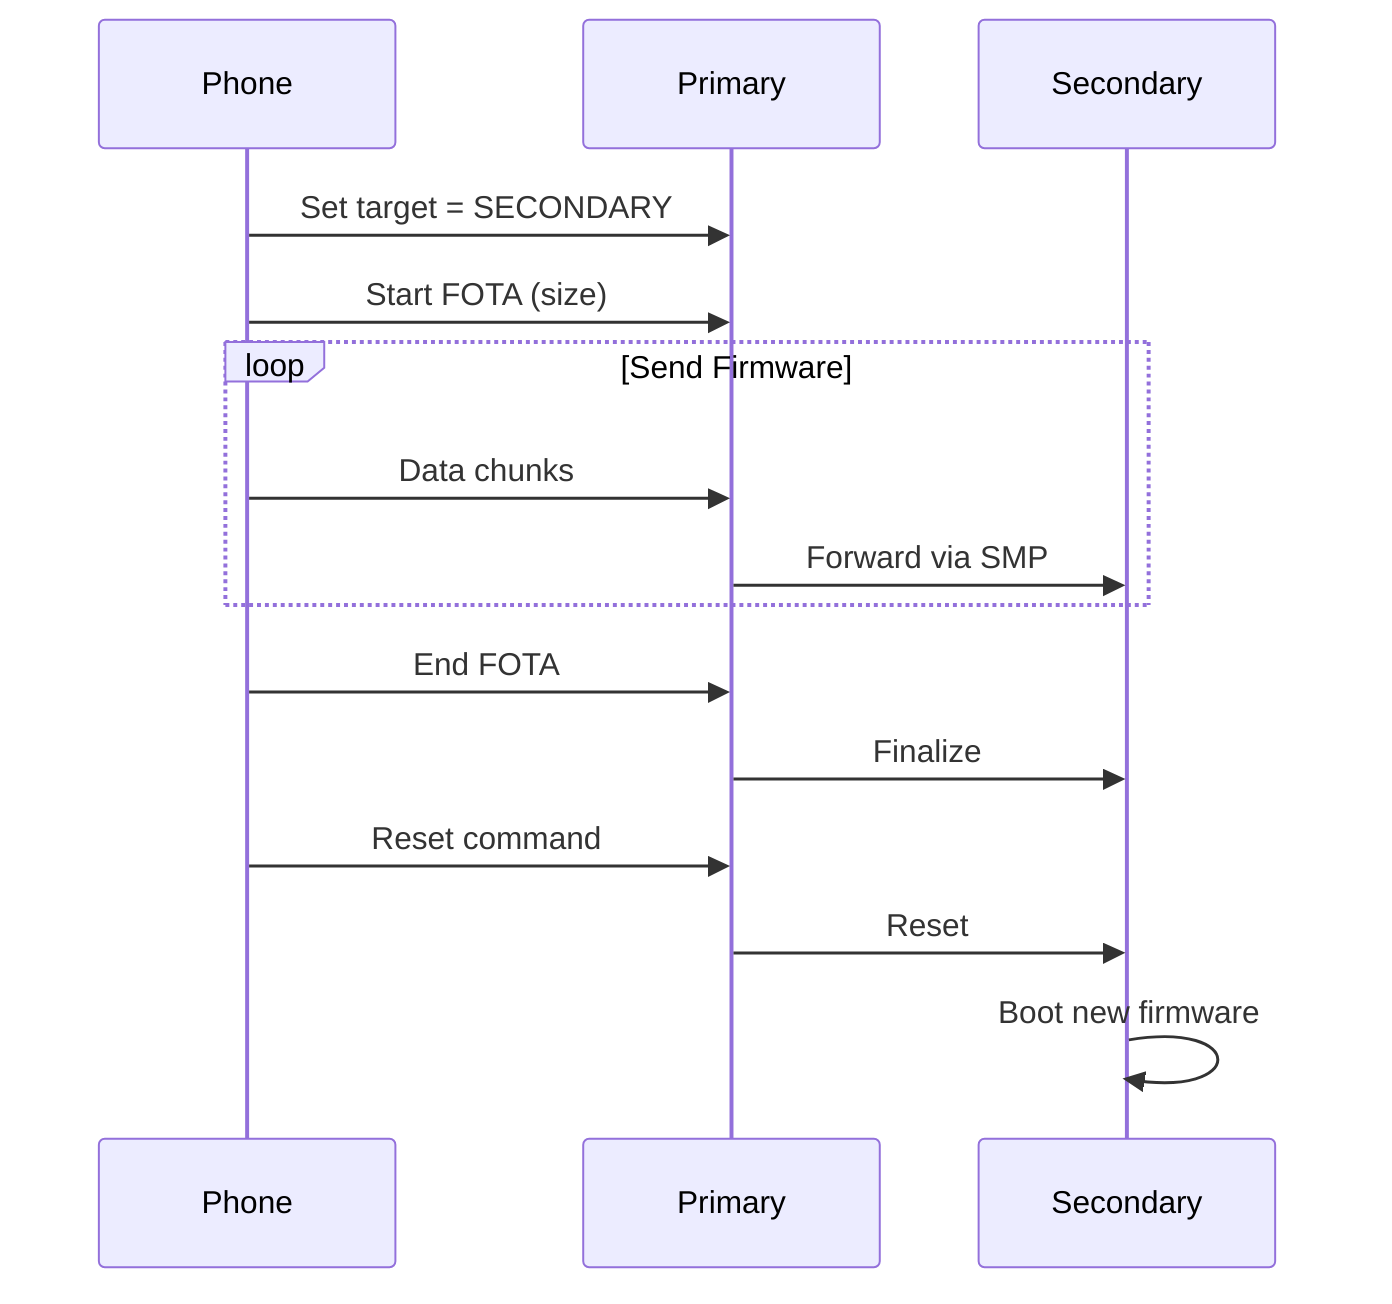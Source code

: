 sequenceDiagram
    participant Phone
    participant Primary
    participant Secondary
    
    Phone->>Primary: Set target = SECONDARY
    Phone->>Primary: Start FOTA (size)
    loop Send Firmware
        Phone->>Primary: Data chunks
        Primary->>Secondary: Forward via SMP
    end
    Phone->>Primary: End FOTA
    Primary->>Secondary: Finalize
    Phone->>Primary: Reset command
    Primary->>Secondary: Reset
    Secondary->>Secondary: Boot new firmware